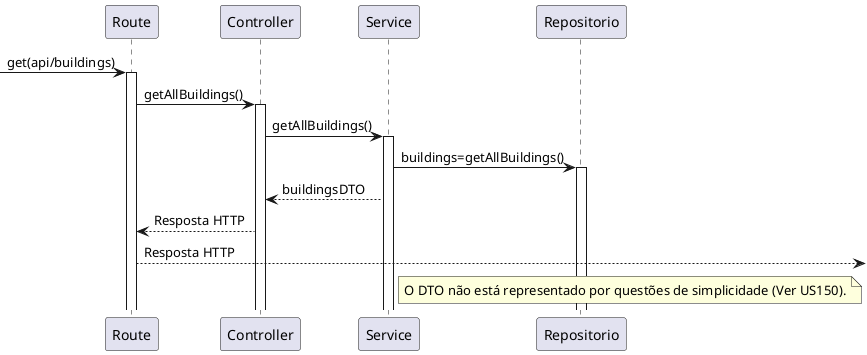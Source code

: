 @startuml US170

participant "Route" as Route
participant "Controller" as Controller
participant "Service" as Service
participant "Repositorio" as Repositorio

 -> Route : get(api/buildings)
activate Route
Route -> Controller : getAllBuildings()
activate Controller
Controller -> Service : getAllBuildings()
activate Service
Service -> Repositorio : buildings=getAllBuildings()
activate Repositorio
Service --> Controller : buildingsDTO
Controller--> Route : Resposta HTTP
Route --> : Resposta HTTP

note right of Service
O DTO não está representado por questões de simplicidade (Ver US150).
end note
@enduml
